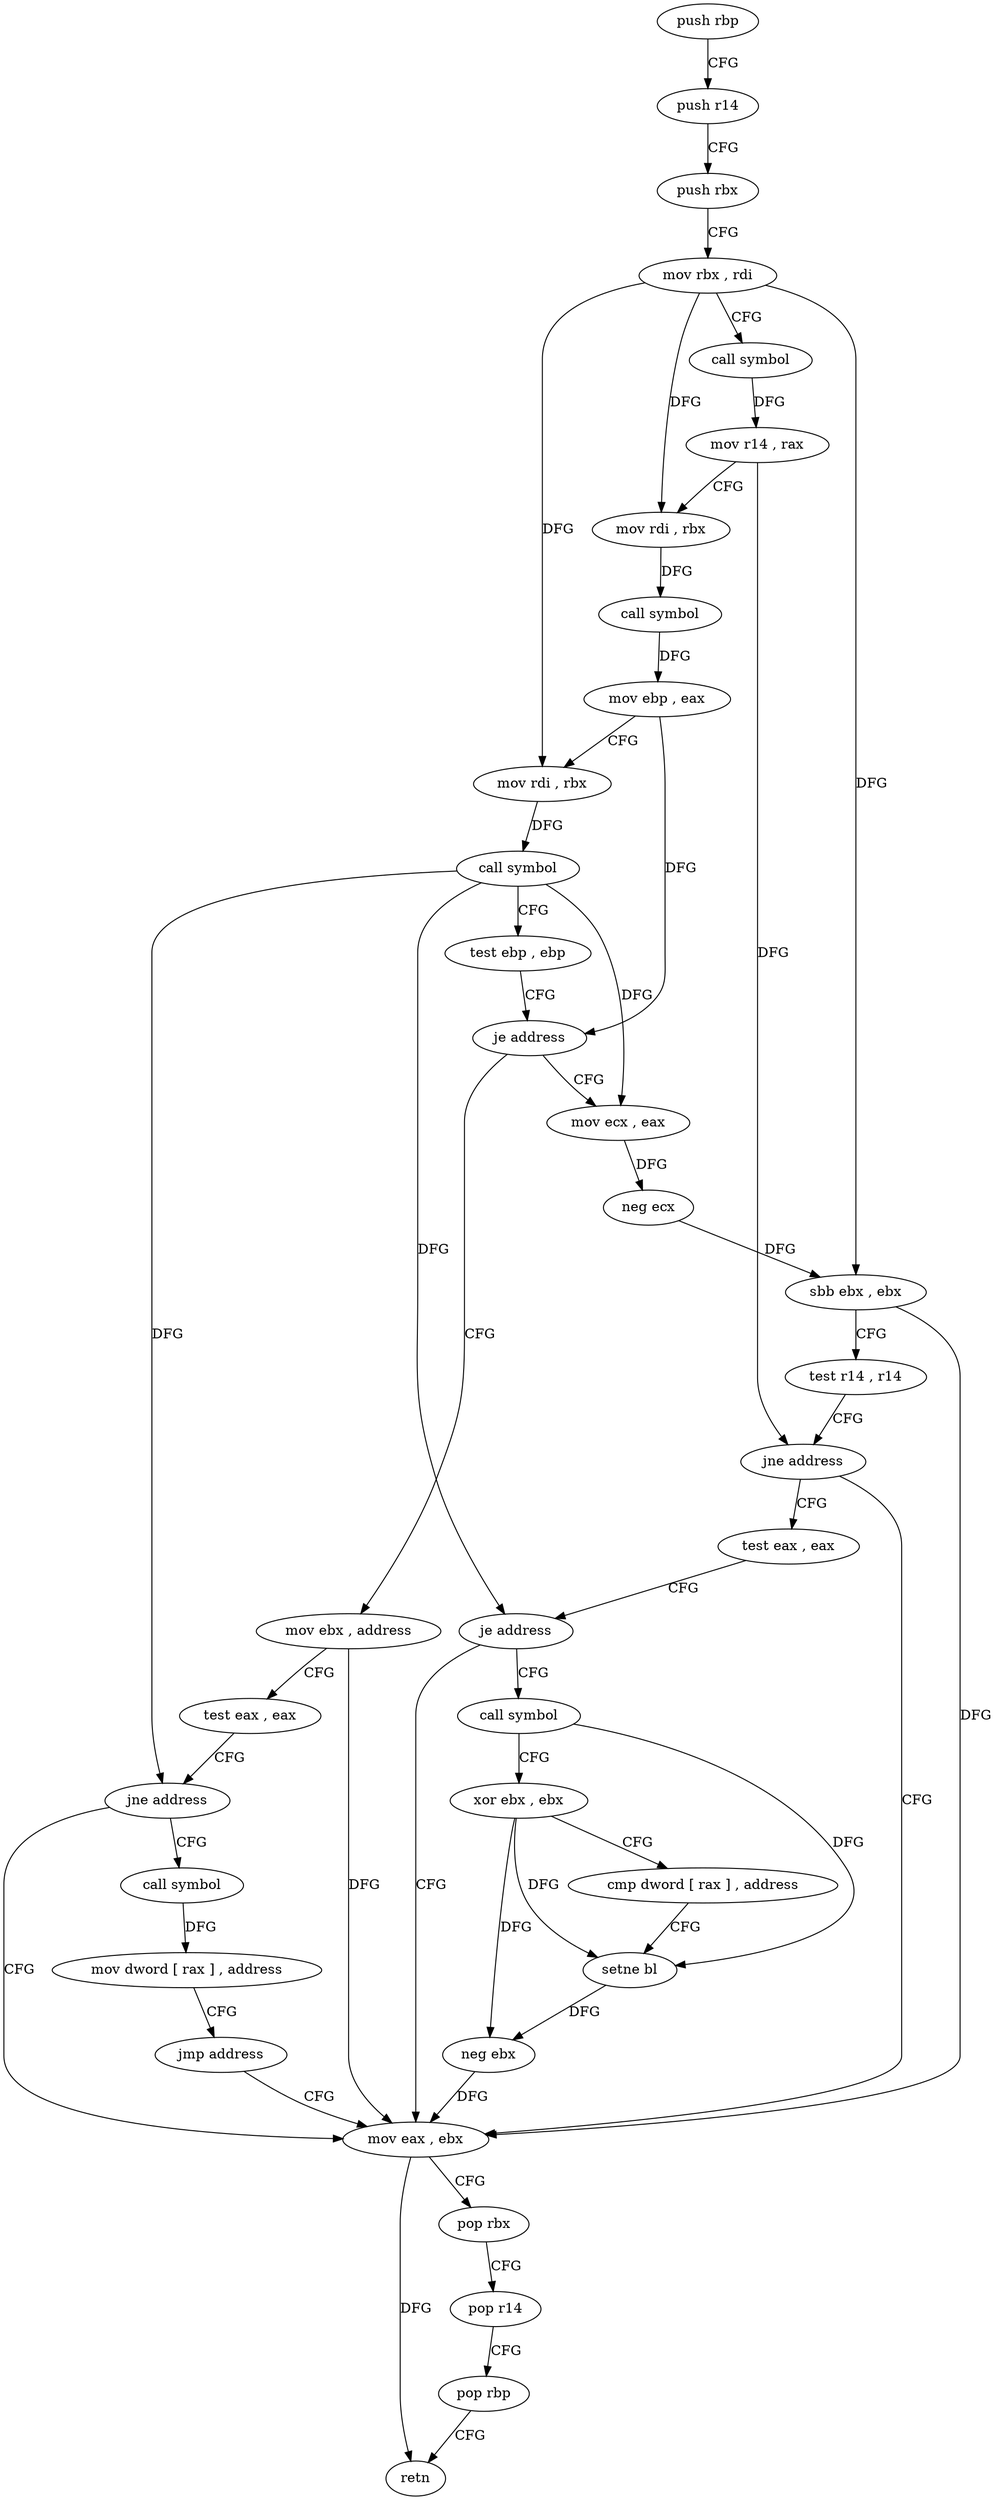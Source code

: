 digraph "func" {
"4216960" [label = "push rbp" ]
"4216961" [label = "push r14" ]
"4216963" [label = "push rbx" ]
"4216964" [label = "mov rbx , rdi" ]
"4216967" [label = "call symbol" ]
"4216972" [label = "mov r14 , rax" ]
"4216975" [label = "mov rdi , rbx" ]
"4216978" [label = "call symbol" ]
"4216983" [label = "mov ebp , eax" ]
"4216985" [label = "mov rdi , rbx" ]
"4216988" [label = "call symbol" ]
"4216993" [label = "test ebp , ebp" ]
"4216995" [label = "je address" ]
"4217019" [label = "mov ecx , eax" ]
"4216997" [label = "mov ebx , address" ]
"4217021" [label = "neg ecx" ]
"4217023" [label = "sbb ebx , ebx" ]
"4217025" [label = "test r14 , r14" ]
"4217028" [label = "jne address" ]
"4217049" [label = "mov eax , ebx" ]
"4217030" [label = "test eax , eax" ]
"4217002" [label = "test eax , eax" ]
"4217004" [label = "jne address" ]
"4217006" [label = "call symbol" ]
"4217051" [label = "pop rbx" ]
"4217052" [label = "pop r14" ]
"4217054" [label = "pop rbp" ]
"4217055" [label = "retn" ]
"4217032" [label = "je address" ]
"4217034" [label = "call symbol" ]
"4217011" [label = "mov dword [ rax ] , address" ]
"4217017" [label = "jmp address" ]
"4217039" [label = "xor ebx , ebx" ]
"4217041" [label = "cmp dword [ rax ] , address" ]
"4217044" [label = "setne bl" ]
"4217047" [label = "neg ebx" ]
"4216960" -> "4216961" [ label = "CFG" ]
"4216961" -> "4216963" [ label = "CFG" ]
"4216963" -> "4216964" [ label = "CFG" ]
"4216964" -> "4216967" [ label = "CFG" ]
"4216964" -> "4216975" [ label = "DFG" ]
"4216964" -> "4216985" [ label = "DFG" ]
"4216964" -> "4217023" [ label = "DFG" ]
"4216967" -> "4216972" [ label = "DFG" ]
"4216972" -> "4216975" [ label = "CFG" ]
"4216972" -> "4217028" [ label = "DFG" ]
"4216975" -> "4216978" [ label = "DFG" ]
"4216978" -> "4216983" [ label = "DFG" ]
"4216983" -> "4216985" [ label = "CFG" ]
"4216983" -> "4216995" [ label = "DFG" ]
"4216985" -> "4216988" [ label = "DFG" ]
"4216988" -> "4216993" [ label = "CFG" ]
"4216988" -> "4217019" [ label = "DFG" ]
"4216988" -> "4217004" [ label = "DFG" ]
"4216988" -> "4217032" [ label = "DFG" ]
"4216993" -> "4216995" [ label = "CFG" ]
"4216995" -> "4217019" [ label = "CFG" ]
"4216995" -> "4216997" [ label = "CFG" ]
"4217019" -> "4217021" [ label = "DFG" ]
"4216997" -> "4217002" [ label = "CFG" ]
"4216997" -> "4217049" [ label = "DFG" ]
"4217021" -> "4217023" [ label = "DFG" ]
"4217023" -> "4217025" [ label = "CFG" ]
"4217023" -> "4217049" [ label = "DFG" ]
"4217025" -> "4217028" [ label = "CFG" ]
"4217028" -> "4217049" [ label = "CFG" ]
"4217028" -> "4217030" [ label = "CFG" ]
"4217049" -> "4217051" [ label = "CFG" ]
"4217049" -> "4217055" [ label = "DFG" ]
"4217030" -> "4217032" [ label = "CFG" ]
"4217002" -> "4217004" [ label = "CFG" ]
"4217004" -> "4217049" [ label = "CFG" ]
"4217004" -> "4217006" [ label = "CFG" ]
"4217006" -> "4217011" [ label = "DFG" ]
"4217051" -> "4217052" [ label = "CFG" ]
"4217052" -> "4217054" [ label = "CFG" ]
"4217054" -> "4217055" [ label = "CFG" ]
"4217032" -> "4217049" [ label = "CFG" ]
"4217032" -> "4217034" [ label = "CFG" ]
"4217034" -> "4217039" [ label = "CFG" ]
"4217034" -> "4217044" [ label = "DFG" ]
"4217011" -> "4217017" [ label = "CFG" ]
"4217017" -> "4217049" [ label = "CFG" ]
"4217039" -> "4217041" [ label = "CFG" ]
"4217039" -> "4217044" [ label = "DFG" ]
"4217039" -> "4217047" [ label = "DFG" ]
"4217041" -> "4217044" [ label = "CFG" ]
"4217044" -> "4217047" [ label = "DFG" ]
"4217047" -> "4217049" [ label = "DFG" ]
}
